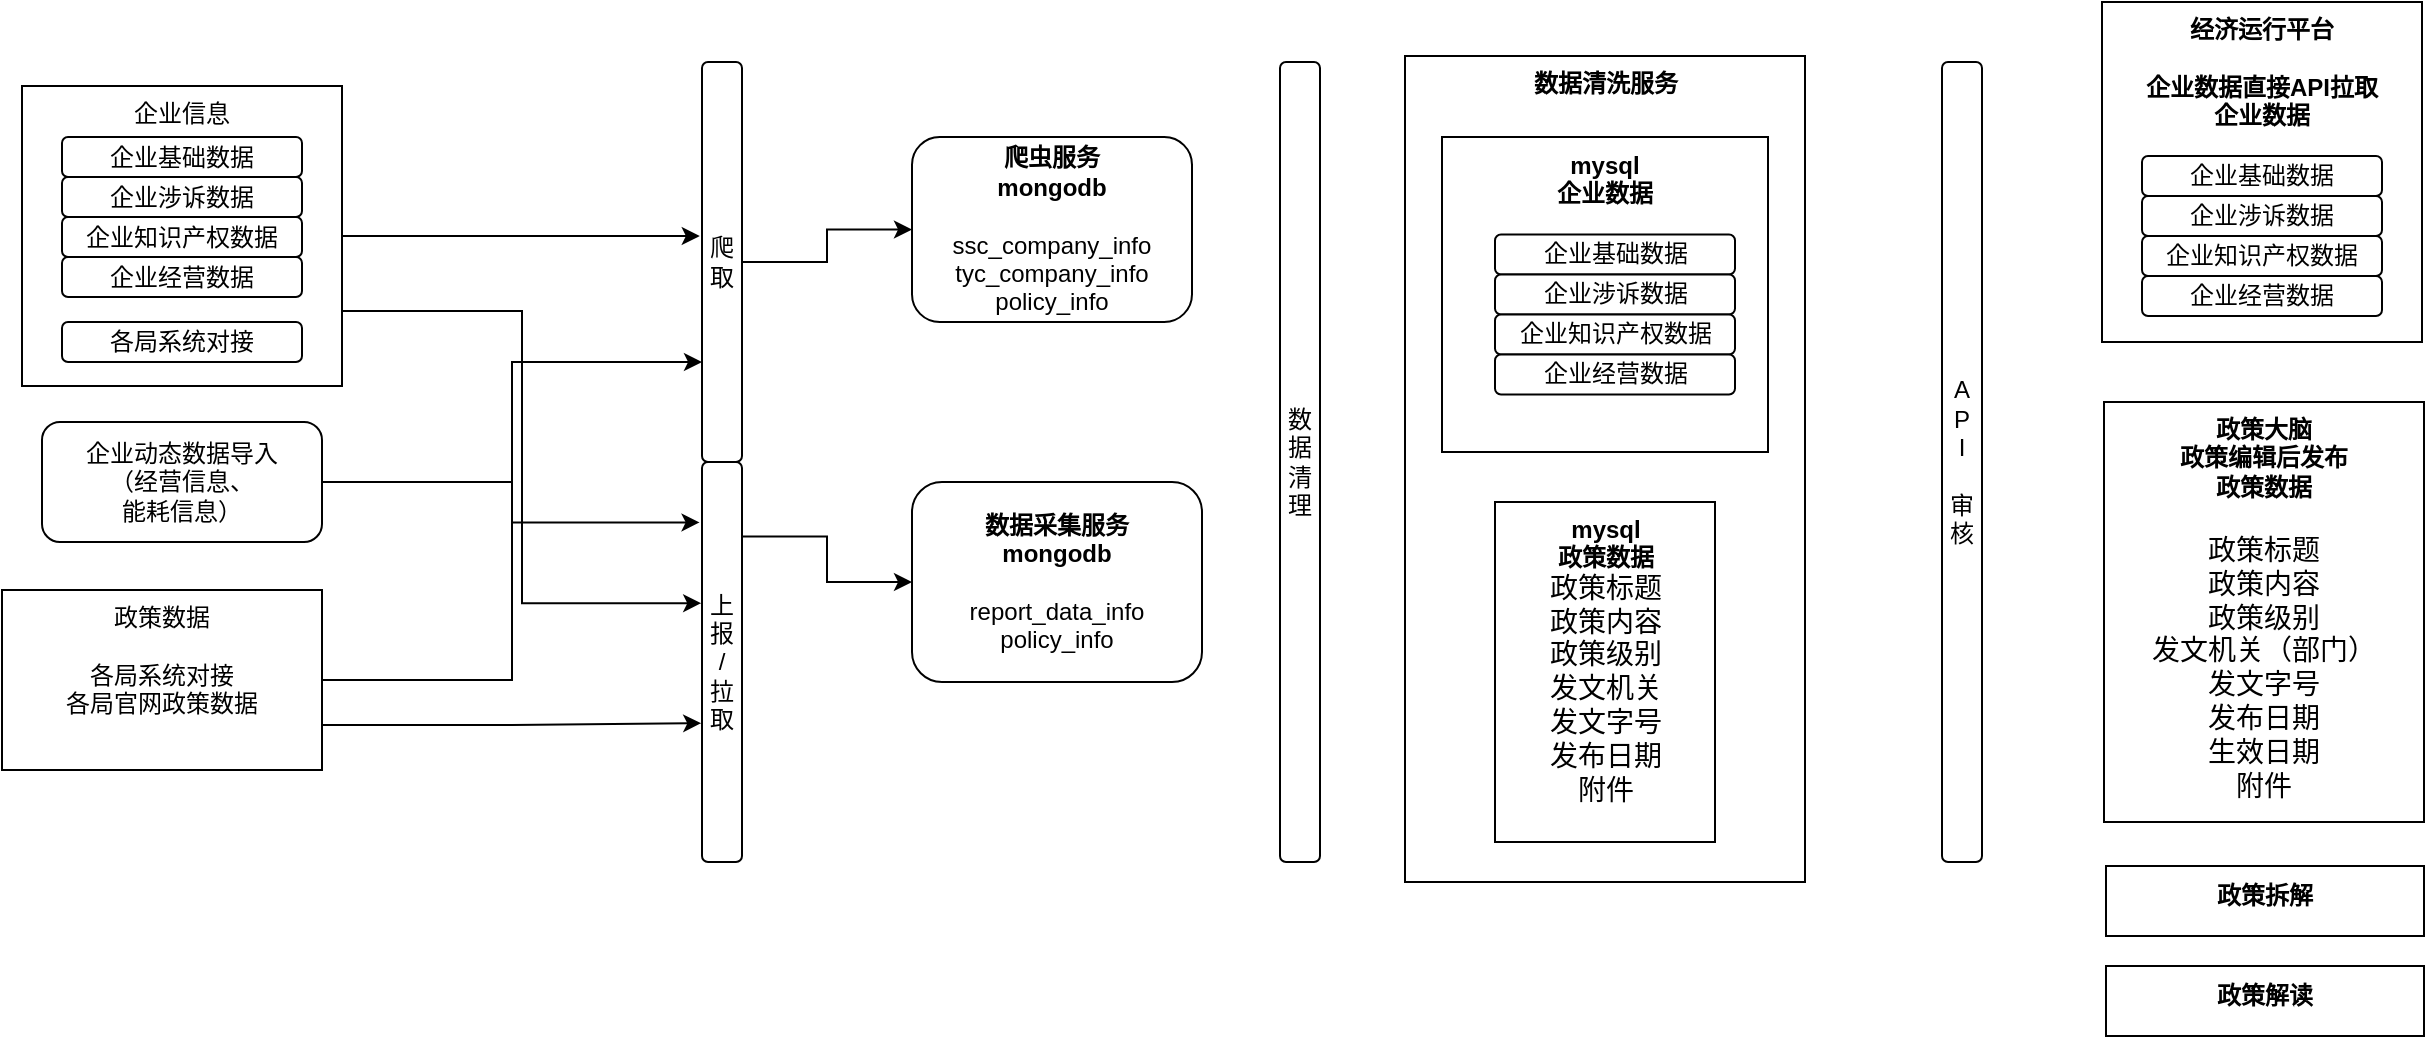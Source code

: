 <mxfile version="22.0.4" type="github">
  <diagram name="第 1 页" id="4M4HZLaa6iFDXuhIEwjB">
    <mxGraphModel dx="1873" dy="874" grid="1" gridSize="10" guides="1" tooltips="1" connect="1" arrows="1" fold="1" page="1" pageScale="1" pageWidth="827" pageHeight="1169" math="0" shadow="0">
      <root>
        <mxCell id="0" />
        <mxCell id="1" parent="0" />
        <mxCell id="yWDx3WJLYbUsVVYtLUWM-29" value="&lt;b&gt;数据清洗服务&lt;/b&gt;" style="rounded=0;whiteSpace=wrap;html=1;verticalAlign=top;" vertex="1" parent="1">
          <mxGeometry x="761.5" y="137" width="200" height="413" as="geometry" />
        </mxCell>
        <mxCell id="b4rSDZkDvvmOPCsf5r1Y-9" value="企业信息" style="rounded=0;whiteSpace=wrap;html=1;align=center;verticalAlign=top;" parent="1" vertex="1">
          <mxGeometry x="70" y="152" width="160" height="150" as="geometry" />
        </mxCell>
        <mxCell id="b4rSDZkDvvmOPCsf5r1Y-1" value="企业基础数据" style="rounded=1;whiteSpace=wrap;html=1;" parent="1" vertex="1">
          <mxGeometry x="90" y="177.5" width="120" height="20" as="geometry" />
        </mxCell>
        <mxCell id="b4rSDZkDvvmOPCsf5r1Y-11" style="edgeStyle=orthogonalEdgeStyle;rounded=0;orthogonalLoop=1;jettySize=auto;html=1;entryX=0;entryY=0.5;entryDx=0;entryDy=0;" parent="1" source="b4rSDZkDvvmOPCsf5r1Y-2" target="b4rSDZkDvvmOPCsf5r1Y-3" edge="1">
          <mxGeometry relative="1" as="geometry" />
        </mxCell>
        <mxCell id="b4rSDZkDvvmOPCsf5r1Y-2" value="爬取" style="rounded=1;whiteSpace=wrap;html=1;" parent="1" vertex="1">
          <mxGeometry x="410" y="140" width="20" height="200" as="geometry" />
        </mxCell>
        <mxCell id="b4rSDZkDvvmOPCsf5r1Y-3" value="&lt;b&gt;爬虫服务&lt;br&gt;mongodb&lt;br&gt;&lt;/b&gt;&lt;br&gt;ssc_company_info&lt;br&gt;tyc_company_info&lt;br&gt;policy_info" style="rounded=1;whiteSpace=wrap;html=1;" parent="1" vertex="1">
          <mxGeometry x="515" y="177.5" width="140" height="92.5" as="geometry" />
        </mxCell>
        <mxCell id="yWDx3WJLYbUsVVYtLUWM-5" style="edgeStyle=orthogonalEdgeStyle;rounded=0;orthogonalLoop=1;jettySize=auto;html=1;exitX=0.906;exitY=0.186;exitDx=0;exitDy=0;exitPerimeter=0;" edge="1" parent="1" source="b4rSDZkDvvmOPCsf5r1Y-4" target="yWDx3WJLYbUsVVYtLUWM-2">
          <mxGeometry relative="1" as="geometry" />
        </mxCell>
        <mxCell id="b4rSDZkDvvmOPCsf5r1Y-4" value="上报&lt;br&gt;/&lt;br&gt;拉取" style="rounded=1;whiteSpace=wrap;html=1;" parent="1" vertex="1">
          <mxGeometry x="410" y="340" width="20" height="200" as="geometry" />
        </mxCell>
        <mxCell id="b4rSDZkDvvmOPCsf5r1Y-6" value="企业涉诉数据" style="rounded=1;whiteSpace=wrap;html=1;" parent="1" vertex="1">
          <mxGeometry x="90" y="197.5" width="120" height="20" as="geometry" />
        </mxCell>
        <mxCell id="b4rSDZkDvvmOPCsf5r1Y-7" value="企业知识产权数据" style="rounded=1;whiteSpace=wrap;html=1;" parent="1" vertex="1">
          <mxGeometry x="90" y="217.5" width="120" height="20" as="geometry" />
        </mxCell>
        <mxCell id="b4rSDZkDvvmOPCsf5r1Y-8" value="企业经营数据" style="rounded=1;whiteSpace=wrap;html=1;" parent="1" vertex="1">
          <mxGeometry x="90" y="237.5" width="120" height="20" as="geometry" />
        </mxCell>
        <mxCell id="b4rSDZkDvvmOPCsf5r1Y-10" style="edgeStyle=orthogonalEdgeStyle;rounded=0;orthogonalLoop=1;jettySize=auto;html=1;exitX=1;exitY=0.5;exitDx=0;exitDy=0;entryX=-0.055;entryY=0.435;entryDx=0;entryDy=0;entryPerimeter=0;" parent="1" source="b4rSDZkDvvmOPCsf5r1Y-9" target="b4rSDZkDvvmOPCsf5r1Y-2" edge="1">
          <mxGeometry relative="1" as="geometry" />
        </mxCell>
        <mxCell id="b4rSDZkDvvmOPCsf5r1Y-13" value="&lt;b&gt;mysql&lt;br&gt;政策数据&lt;/b&gt;&lt;br&gt;&lt;span style=&quot;font-family: 等线; font-size: 10.5pt; background-color: initial;&quot;&gt;政策标题&lt;br&gt;&lt;/span&gt;&lt;span style=&quot;font-family: 等线; font-size: 10.5pt; background-color: initial;&quot;&gt;政策内容&lt;br&gt;&lt;/span&gt;&lt;span style=&quot;background-color: initial; font-size: 10.5pt; font-family: 等线;&quot;&gt;政策级别&lt;br&gt;&lt;/span&gt;&lt;span style=&quot;font-family: 等线; font-size: 10.5pt; background-color: initial;&quot;&gt;发文机关&lt;br&gt;&lt;/span&gt;&lt;span style=&quot;font-family: 等线; font-size: 10.5pt; background-color: initial;&quot;&gt;发文字号&lt;br&gt;&lt;/span&gt;&lt;span style=&quot;font-family: 等线; font-size: 10.5pt; background-color: initial;&quot;&gt;发布日期&lt;br&gt;&lt;/span&gt;&lt;span style=&quot;font-family: 等线; font-size: 10.5pt; background-color: initial;&quot;&gt;附件&lt;/span&gt;&lt;span style=&quot;font-family: 等线; font-size: 10.5pt; background-color: initial;&quot;&gt;&lt;br&gt;&lt;/span&gt;" style="rounded=0;whiteSpace=wrap;html=1;verticalAlign=top;align=center;" parent="1" vertex="1">
          <mxGeometry x="806.5" y="360" width="110" height="170" as="geometry" />
        </mxCell>
        <mxCell id="yWDx3WJLYbUsVVYtLUWM-1" value="数据清理" style="rounded=1;whiteSpace=wrap;html=1;" vertex="1" parent="1">
          <mxGeometry x="699" y="140" width="20" height="400" as="geometry" />
        </mxCell>
        <mxCell id="yWDx3WJLYbUsVVYtLUWM-2" value="&lt;b style=&quot;border-color: var(--border-color);&quot;&gt;数据采集服务&lt;br&gt;mongodb&lt;br&gt;&lt;/b&gt;&lt;br&gt;report_data_info&lt;br&gt;policy_info" style="rounded=1;whiteSpace=wrap;html=1;" vertex="1" parent="1">
          <mxGeometry x="515" y="350" width="145" height="100" as="geometry" />
        </mxCell>
        <mxCell id="yWDx3WJLYbUsVVYtLUWM-8" style="edgeStyle=orthogonalEdgeStyle;rounded=0;orthogonalLoop=1;jettySize=auto;html=1;exitX=1;exitY=0.75;exitDx=0;exitDy=0;entryX=-0.02;entryY=0.653;entryDx=0;entryDy=0;entryPerimeter=0;" edge="1" parent="1" source="yWDx3WJLYbUsVVYtLUWM-6" target="b4rSDZkDvvmOPCsf5r1Y-4">
          <mxGeometry relative="1" as="geometry" />
        </mxCell>
        <mxCell id="yWDx3WJLYbUsVVYtLUWM-6" value="政策数据&lt;br&gt;&lt;br&gt;各局系统对接&lt;br&gt;各局官网政策数据" style="rounded=0;whiteSpace=wrap;html=1;align=center;verticalAlign=top;" vertex="1" parent="1">
          <mxGeometry x="60" y="404" width="160" height="90" as="geometry" />
        </mxCell>
        <mxCell id="yWDx3WJLYbUsVVYtLUWM-7" style="edgeStyle=orthogonalEdgeStyle;rounded=0;orthogonalLoop=1;jettySize=auto;html=1;entryX=0;entryY=0.75;entryDx=0;entryDy=0;" edge="1" parent="1" source="yWDx3WJLYbUsVVYtLUWM-6" target="b4rSDZkDvvmOPCsf5r1Y-2">
          <mxGeometry relative="1" as="geometry" />
        </mxCell>
        <mxCell id="yWDx3WJLYbUsVVYtLUWM-9" style="edgeStyle=orthogonalEdgeStyle;rounded=0;orthogonalLoop=1;jettySize=auto;html=1;exitX=1;exitY=0.75;exitDx=0;exitDy=0;entryX=-0.02;entryY=0.353;entryDx=0;entryDy=0;entryPerimeter=0;" edge="1" parent="1" source="b4rSDZkDvvmOPCsf5r1Y-9" target="b4rSDZkDvvmOPCsf5r1Y-4">
          <mxGeometry relative="1" as="geometry" />
        </mxCell>
        <mxCell id="yWDx3WJLYbUsVVYtLUWM-12" value="A&lt;br&gt;P&lt;br&gt;I&lt;br&gt;&lt;br&gt;审核" style="rounded=1;whiteSpace=wrap;html=1;" vertex="1" parent="1">
          <mxGeometry x="1030" y="140" width="20" height="400" as="geometry" />
        </mxCell>
        <mxCell id="yWDx3WJLYbUsVVYtLUWM-13" value="&lt;b&gt;政策大脑&lt;br&gt;政策编辑后发布&lt;br&gt;政策数据&lt;/b&gt;&lt;br&gt;&lt;span style=&quot;font-family: 等线; font-size: 10.5pt; background-color: initial;&quot;&gt;&lt;br&gt;政策标题&lt;br&gt;&lt;/span&gt;&lt;span style=&quot;font-family: 等线; font-size: 10.5pt; background-color: initial;&quot;&gt;政策内容&lt;br&gt;&lt;/span&gt;&lt;span style=&quot;background-color: initial; font-size: 10.5pt; font-family: 等线;&quot;&gt;政策级别&lt;br&gt;&lt;/span&gt;&lt;span style=&quot;font-family: 等线; font-size: 10.5pt; background-color: initial;&quot;&gt;发文机关（部门）&lt;br&gt;&lt;/span&gt;&lt;span style=&quot;font-family: 等线; font-size: 10.5pt; background-color: initial;&quot;&gt;发文字号&lt;br&gt;&lt;/span&gt;&lt;span style=&quot;font-family: 等线; font-size: 10.5pt; background-color: initial;&quot;&gt;发布日期&lt;br&gt;生效日期&lt;br&gt;&lt;/span&gt;&lt;span style=&quot;font-family: 等线; font-size: 10.5pt; background-color: initial;&quot;&gt;附件&lt;/span&gt;&lt;span style=&quot;font-family: 等线; font-size: 10.5pt; background-color: initial;&quot;&gt;&lt;br&gt;&lt;/span&gt;" style="rounded=0;whiteSpace=wrap;html=1;verticalAlign=top;align=center;" vertex="1" parent="1">
          <mxGeometry x="1111" y="310" width="160" height="210" as="geometry" />
        </mxCell>
        <mxCell id="yWDx3WJLYbUsVVYtLUWM-14" value="各局系统对接" style="rounded=1;whiteSpace=wrap;html=1;" vertex="1" parent="1">
          <mxGeometry x="90" y="270" width="120" height="20" as="geometry" />
        </mxCell>
        <mxCell id="yWDx3WJLYbUsVVYtLUWM-15" value="&lt;b&gt;mysql&lt;br&gt;企业数据&lt;/b&gt;&lt;br&gt;&lt;span style=&quot;font-family: 等线; font-size: 10.5pt; background-color: initial;&quot;&gt;&lt;br&gt;&lt;/span&gt;" style="rounded=0;whiteSpace=wrap;html=1;verticalAlign=top;align=center;" vertex="1" parent="1">
          <mxGeometry x="780" y="177.5" width="163" height="157.5" as="geometry" />
        </mxCell>
        <mxCell id="yWDx3WJLYbUsVVYtLUWM-16" value="&lt;b&gt;经济运行平台&lt;br&gt;&lt;br&gt;企业数据直接API拉取&lt;br&gt;企业数据&lt;/b&gt;&lt;br&gt;&lt;span style=&quot;font-family: 等线; font-size: 10.5pt; background-color: initial;&quot;&gt;&lt;br&gt;&lt;/span&gt;" style="rounded=0;whiteSpace=wrap;html=1;verticalAlign=top;align=center;" vertex="1" parent="1">
          <mxGeometry x="1110" y="110" width="160" height="170" as="geometry" />
        </mxCell>
        <mxCell id="yWDx3WJLYbUsVVYtLUWM-17" value="企业基础数据" style="rounded=1;whiteSpace=wrap;html=1;" vertex="1" parent="1">
          <mxGeometry x="1130" y="187" width="120" height="20" as="geometry" />
        </mxCell>
        <mxCell id="yWDx3WJLYbUsVVYtLUWM-18" value="企业涉诉数据" style="rounded=1;whiteSpace=wrap;html=1;" vertex="1" parent="1">
          <mxGeometry x="1130" y="207" width="120" height="20" as="geometry" />
        </mxCell>
        <mxCell id="yWDx3WJLYbUsVVYtLUWM-19" value="企业知识产权数据" style="rounded=1;whiteSpace=wrap;html=1;" vertex="1" parent="1">
          <mxGeometry x="1130" y="227" width="120" height="20" as="geometry" />
        </mxCell>
        <mxCell id="yWDx3WJLYbUsVVYtLUWM-20" value="企业经营数据" style="rounded=1;whiteSpace=wrap;html=1;" vertex="1" parent="1">
          <mxGeometry x="1130" y="247" width="120" height="20" as="geometry" />
        </mxCell>
        <mxCell id="yWDx3WJLYbUsVVYtLUWM-21" value="&lt;b&gt;政策解读&lt;/b&gt;&lt;span style=&quot;font-family: 等线; font-size: 10.5pt; background-color: initial;&quot;&gt;&lt;br&gt;&lt;/span&gt;" style="rounded=0;whiteSpace=wrap;html=1;verticalAlign=top;align=center;" vertex="1" parent="1">
          <mxGeometry x="1112" y="592" width="159" height="35" as="geometry" />
        </mxCell>
        <mxCell id="yWDx3WJLYbUsVVYtLUWM-22" value="&lt;b&gt;政策拆解&lt;/b&gt;&lt;span style=&quot;font-family: 等线; font-size: 10.5pt; background-color: initial;&quot;&gt;&lt;br&gt;&lt;/span&gt;" style="rounded=0;whiteSpace=wrap;html=1;verticalAlign=top;align=center;" vertex="1" parent="1">
          <mxGeometry x="1112" y="542" width="159" height="35" as="geometry" />
        </mxCell>
        <mxCell id="yWDx3WJLYbUsVVYtLUWM-23" value="企业基础数据" style="rounded=1;whiteSpace=wrap;html=1;" vertex="1" parent="1">
          <mxGeometry x="806.5" y="226.25" width="120" height="20" as="geometry" />
        </mxCell>
        <mxCell id="yWDx3WJLYbUsVVYtLUWM-24" value="企业涉诉数据" style="rounded=1;whiteSpace=wrap;html=1;" vertex="1" parent="1">
          <mxGeometry x="806.5" y="246.25" width="120" height="20" as="geometry" />
        </mxCell>
        <mxCell id="yWDx3WJLYbUsVVYtLUWM-25" value="企业知识产权数据" style="rounded=1;whiteSpace=wrap;html=1;" vertex="1" parent="1">
          <mxGeometry x="806.5" y="266.25" width="120" height="20" as="geometry" />
        </mxCell>
        <mxCell id="yWDx3WJLYbUsVVYtLUWM-26" value="企业经营数据" style="rounded=1;whiteSpace=wrap;html=1;" vertex="1" parent="1">
          <mxGeometry x="806.5" y="286.25" width="120" height="20" as="geometry" />
        </mxCell>
        <mxCell id="yWDx3WJLYbUsVVYtLUWM-34" value="企业动态数据导入&lt;br&gt;（经营信息、&lt;br&gt;能耗信息）" style="rounded=1;whiteSpace=wrap;html=1;" vertex="1" parent="1">
          <mxGeometry x="80" y="320" width="140" height="60" as="geometry" />
        </mxCell>
        <mxCell id="yWDx3WJLYbUsVVYtLUWM-35" style="edgeStyle=orthogonalEdgeStyle;rounded=0;orthogonalLoop=1;jettySize=auto;html=1;exitX=1;exitY=0.5;exitDx=0;exitDy=0;entryX=-0.061;entryY=0.151;entryDx=0;entryDy=0;entryPerimeter=0;" edge="1" parent="1" source="yWDx3WJLYbUsVVYtLUWM-34" target="b4rSDZkDvvmOPCsf5r1Y-4">
          <mxGeometry relative="1" as="geometry" />
        </mxCell>
      </root>
    </mxGraphModel>
  </diagram>
</mxfile>
